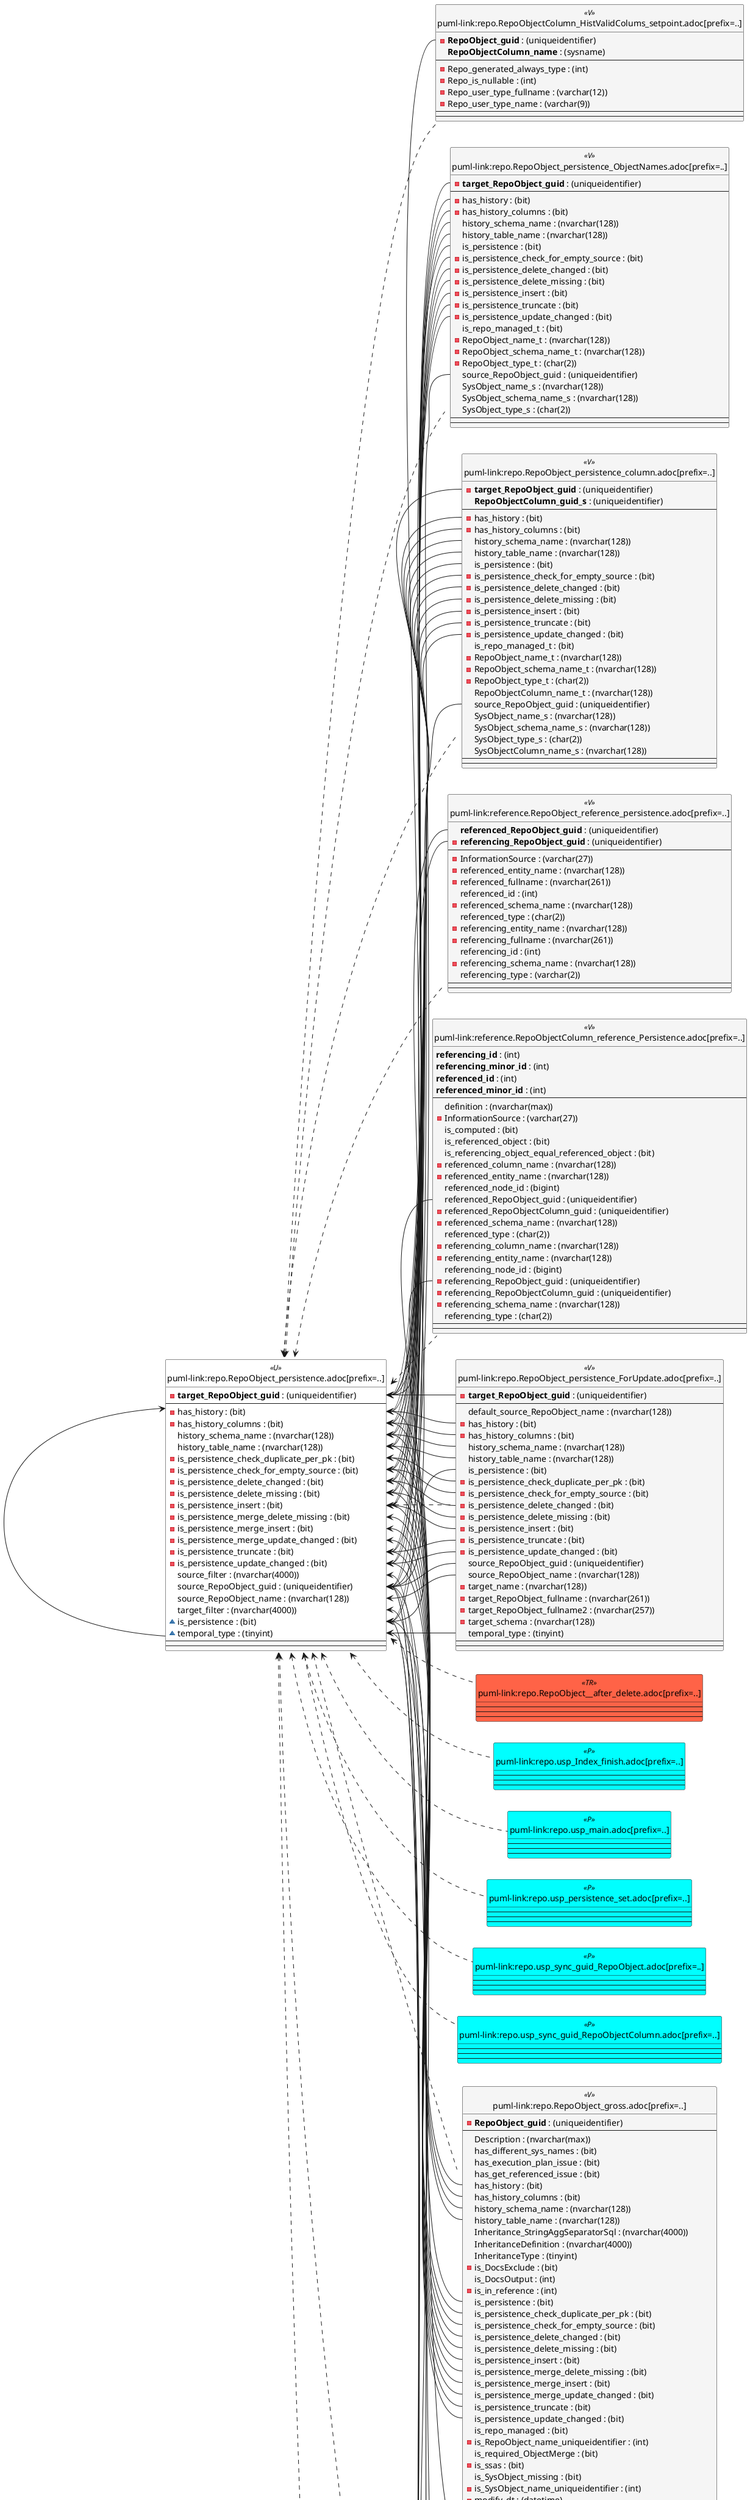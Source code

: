 @startuml
left to right direction
'top to bottom direction
hide circle
'avoide "." issues:
set namespaceSeparator none


skinparam class {
  BackgroundColor White
  BackgroundColor<<FN>> Yellow
  BackgroundColor<<FS>> Yellow
  BackgroundColor<<FT>> LightGray
  BackgroundColor<<IF>> Yellow
  BackgroundColor<<IS>> Yellow
  BackgroundColor<<P>> Aqua
  BackgroundColor<<PC>> Aqua
  BackgroundColor<<SN>> Yellow
  BackgroundColor<<SO>> SlateBlue
  BackgroundColor<<TF>> LightGray
  BackgroundColor<<TR>> Tomato
  BackgroundColor<<U>> White
  BackgroundColor<<V>> WhiteSmoke
  BackgroundColor<<X>> Aqua
}


entity "puml-link:reference.RepoObject_reference_persistence.adoc[prefix=..]" as reference.RepoObject_reference_persistence << V >> {
  **referenced_RepoObject_guid** : (uniqueidentifier)
  - **referencing_RepoObject_guid** : (uniqueidentifier)
  --
  - InformationSource : (varchar(27))
  - referenced_entity_name : (nvarchar(128))
  - referenced_fullname : (nvarchar(261))
  referenced_id : (int)
  - referenced_schema_name : (nvarchar(128))
  referenced_type : (char(2))
  - referencing_entity_name : (nvarchar(128))
  - referencing_fullname : (nvarchar(261))
  referencing_id : (int)
  - referencing_schema_name : (nvarchar(128))
  referencing_type : (varchar(2))
  --
  --
}

entity "puml-link:reference.RepoObject_reference_T_bidirectional.adoc[prefix=..]" as reference.RepoObject_reference_T_bidirectional << V >> {
  --
  referenced_entity_name : (nvarchar(128))
  - referenced_fullname : (nvarchar(261))
  - referenced_fullname2 : (nvarchar(257))
  referenced_is_persistence : (bit)
  - referenced_RepoObject_guid : (uniqueidentifier)
  referenced_schema_name : (nvarchar(128))
  referenced_source_RepoObject_guid : (uniqueidentifier)
  referenced_type : (char(2))
  referencing_entity_name : (nvarchar(128))
  - referencing_fullname : (nvarchar(261))
  - referencing_fullname2 : (nvarchar(257))
  referencing_is_persistence : (bit)
  - referencing_RepoObject_guid : (uniqueidentifier)
  referencing_schema_name : (nvarchar(128))
  referencing_source_RepoObject_guid : (uniqueidentifier)
  referencing_type : (varchar(2))
  --
  --
}

entity "puml-link:reference.RepoObjectColumn_reference_Persistence.adoc[prefix=..]" as reference.RepoObjectColumn_reference_Persistence << V >> {
  **referencing_id** : (int)
  **referencing_minor_id** : (int)
  **referenced_id** : (int)
  **referenced_minor_id** : (int)
  --
  definition : (nvarchar(max))
  - InformationSource : (varchar(27))
  is_computed : (bit)
  is_referenced_object : (bit)
  is_referencing_object_equal_referenced_object : (bit)
  - referenced_column_name : (nvarchar(128))
  - referenced_entity_name : (nvarchar(128))
  referenced_node_id : (bigint)
  referenced_RepoObject_guid : (uniqueidentifier)
  - referenced_RepoObjectColumn_guid : (uniqueidentifier)
  - referenced_schema_name : (nvarchar(128))
  referenced_type : (char(2))
  - referencing_column_name : (nvarchar(128))
  - referencing_entity_name : (nvarchar(128))
  referencing_node_id : (bigint)
  - referencing_RepoObject_guid : (uniqueidentifier)
  - referencing_RepoObjectColumn_guid : (uniqueidentifier)
  - referencing_schema_name : (nvarchar(128))
  referencing_type : (char(2))
  --
  --
}

entity "puml-link:repo.RepoObject__after_delete.adoc[prefix=..]" as repo.RepoObject__after_delete << TR >> {
  --
  --
  --
}

entity "puml-link:repo.RepoObject_gross.adoc[prefix=..]" as repo.RepoObject_gross << V >> {
  - **RepoObject_guid** : (uniqueidentifier)
  --
  Description : (nvarchar(max))
  has_different_sys_names : (bit)
  has_execution_plan_issue : (bit)
  has_get_referenced_issue : (bit)
  has_history : (bit)
  has_history_columns : (bit)
  history_schema_name : (nvarchar(128))
  history_table_name : (nvarchar(128))
  Inheritance_StringAggSeparatorSql : (nvarchar(4000))
  InheritanceDefinition : (nvarchar(4000))
  InheritanceType : (tinyint)
  - is_DocsExclude : (bit)
  is_DocsOutput : (int)
  - is_in_reference : (int)
  is_persistence : (bit)
  is_persistence_check_duplicate_per_pk : (bit)
  is_persistence_check_for_empty_source : (bit)
  is_persistence_delete_changed : (bit)
  is_persistence_delete_missing : (bit)
  is_persistence_insert : (bit)
  is_persistence_merge_delete_missing : (bit)
  is_persistence_merge_insert : (bit)
  is_persistence_merge_update_changed : (bit)
  is_persistence_truncate : (bit)
  is_persistence_update_changed : (bit)
  is_repo_managed : (bit)
  - is_RepoObject_name_uniqueidentifier : (int)
  is_required_ObjectMerge : (bit)
  - is_ssas : (bit)
  is_SysObject_missing : (bit)
  - is_SysObject_name_uniqueidentifier : (int)
  - modify_dt : (datetime)
  node_id : (bigint)
  persistence_source_RepoObject_fullname : (nvarchar(261))
  persistence_source_RepoObject_fullname2 : (nvarchar(257))
  persistence_source_RepoObject_guid : (uniqueidentifier)
  persistence_source_RepoObject_xref : (nvarchar(269))
  persistence_source_SysObject_fullname : (nvarchar(261))
  persistence_source_SysObject_fullname2 : (nvarchar(257))
  persistence_source_SysObject_xref : (nvarchar(269))
  pk_index_guid : (uniqueidentifier)
  pk_IndexPatternColumnDatatype : (nvarchar(4000))
  pk_IndexPatternColumnName : (nvarchar(4000))
  pk_IndexPatternColumnName_new : (nvarchar(4000))
  pk_IndexSemanticGroup : (nvarchar(512))
  Property_ms_description : (nvarchar(4000))
  Repo_history_table_guid : (uniqueidentifier)
  Repo_temporal_type : (tinyint)
  - RepoObject_fullname : (nvarchar(261))
  - RepoObject_fullname2 : (nvarchar(257))
  - RepoObject_name : (nvarchar(128))
  RepoObject_Referencing_Count : (int)
  - RepoObject_schema_name : (nvarchar(128))
  - RepoObject_type : (char(2))
  RepoObject_type_name : (nvarchar(128))
  source_filter : (nvarchar(4000))
  - SysObject_fullname : (nvarchar(261))
  - SysObject_fullname2 : (nvarchar(257))
  SysObject_id : (int)
  SysObject_modify_date : (datetime)
  - SysObject_name : (nvarchar(128))
  - SysObject_parent_object_id : (int)
  SysObject_query_executed_dt : (datetime)
  SysObject_query_plan : (xml)
  - SysObject_query_sql : (nvarchar(406))
  - SysObject_schema_name : (nvarchar(128))
  SysObject_type : (char(2))
  SysObject_type_name : (nvarchar(128))
  tables_dataCategory : (nvarchar(500))
  tables_description : (nvarchar(max))
  tables_isHidden : (nvarchar(500))
  target_filter : (nvarchar(4000))
  temporal_type : (tinyint)
  - usp_persistence_name : (nvarchar(140))
  usp_persistence_RepoObject_guid : (uniqueidentifier)
  --
  --
}

entity "puml-link:repo.RepoObject_persistence.adoc[prefix=..]" as repo.RepoObject_persistence << U >> {
  - **target_RepoObject_guid** : (uniqueidentifier)
  --
  - has_history : (bit)
  - has_history_columns : (bit)
  history_schema_name : (nvarchar(128))
  history_table_name : (nvarchar(128))
  - is_persistence_check_duplicate_per_pk : (bit)
  - is_persistence_check_for_empty_source : (bit)
  - is_persistence_delete_changed : (bit)
  - is_persistence_delete_missing : (bit)
  - is_persistence_insert : (bit)
  - is_persistence_merge_delete_missing : (bit)
  - is_persistence_merge_insert : (bit)
  - is_persistence_merge_update_changed : (bit)
  - is_persistence_truncate : (bit)
  - is_persistence_update_changed : (bit)
  source_filter : (nvarchar(4000))
  source_RepoObject_guid : (uniqueidentifier)
  source_RepoObject_name : (nvarchar(128))
  target_filter : (nvarchar(4000))
  ~ is_persistence : (bit)
  ~ temporal_type : (tinyint)
  --
  --
}

entity "puml-link:repo.RepoObject_persistence_column.adoc[prefix=..]" as repo.RepoObject_persistence_column << V >> {
  - **target_RepoObject_guid** : (uniqueidentifier)
  **RepoObjectColumn_guid_s** : (uniqueidentifier)
  --
  - has_history : (bit)
  - has_history_columns : (bit)
  history_schema_name : (nvarchar(128))
  history_table_name : (nvarchar(128))
  is_persistence : (bit)
  - is_persistence_check_for_empty_source : (bit)
  - is_persistence_delete_changed : (bit)
  - is_persistence_delete_missing : (bit)
  - is_persistence_insert : (bit)
  - is_persistence_truncate : (bit)
  - is_persistence_update_changed : (bit)
  is_repo_managed_t : (bit)
  - RepoObject_name_t : (nvarchar(128))
  - RepoObject_schema_name_t : (nvarchar(128))
  - RepoObject_type_t : (char(2))
  RepoObjectColumn_name_t : (nvarchar(128))
  source_RepoObject_guid : (uniqueidentifier)
  SysObject_name_s : (nvarchar(128))
  SysObject_schema_name_s : (nvarchar(128))
  SysObject_type_s : (char(2))
  SysObjectColumn_name_s : (nvarchar(128))
  --
  --
}

entity "puml-link:repo.RepoObject_persistence_ForUpdate.adoc[prefix=..]" as repo.RepoObject_persistence_ForUpdate << V >> {
  - **target_RepoObject_guid** : (uniqueidentifier)
  --
  default_source_RepoObject_name : (nvarchar(128))
  - has_history : (bit)
  - has_history_columns : (bit)
  history_schema_name : (nvarchar(128))
  history_table_name : (nvarchar(128))
  is_persistence : (bit)
  - is_persistence_check_duplicate_per_pk : (bit)
  - is_persistence_check_for_empty_source : (bit)
  - is_persistence_delete_changed : (bit)
  - is_persistence_delete_missing : (bit)
  - is_persistence_insert : (bit)
  - is_persistence_truncate : (bit)
  - is_persistence_update_changed : (bit)
  source_RepoObject_guid : (uniqueidentifier)
  source_RepoObject_name : (nvarchar(128))
  - target_name : (nvarchar(128))
  - target_RepoObject_fullname : (nvarchar(261))
  - target_RepoObject_fullname2 : (nvarchar(257))
  - target_schema : (nvarchar(128))
  temporal_type : (tinyint)
  --
  --
}

entity "puml-link:repo.RepoObject_persistence_ObjectNames.adoc[prefix=..]" as repo.RepoObject_persistence_ObjectNames << V >> {
  - **target_RepoObject_guid** : (uniqueidentifier)
  --
  - has_history : (bit)
  - has_history_columns : (bit)
  history_schema_name : (nvarchar(128))
  history_table_name : (nvarchar(128))
  is_persistence : (bit)
  - is_persistence_check_for_empty_source : (bit)
  - is_persistence_delete_changed : (bit)
  - is_persistence_delete_missing : (bit)
  - is_persistence_insert : (bit)
  - is_persistence_truncate : (bit)
  - is_persistence_update_changed : (bit)
  is_repo_managed_t : (bit)
  - RepoObject_name_t : (nvarchar(128))
  - RepoObject_schema_name_t : (nvarchar(128))
  - RepoObject_type_t : (char(2))
  source_RepoObject_guid : (uniqueidentifier)
  SysObject_name_s : (nvarchar(128))
  SysObject_schema_name_s : (nvarchar(128))
  SysObject_type_s : (char(2))
  --
  --
}

entity "puml-link:repo.RepoObjectColumn_gross.adoc[prefix=..]" as repo.RepoObjectColumn_gross << V >> {
  - **RepoObjectColumn_guid** : (uniqueidentifier)
  --
  - Column_name : (nvarchar(128))
  Description : (nvarchar(max))
  has_different_sys_names : (bit)
  has_get_referenced_issue : (bit)
  Inheritance_StringAggSeparatorSql : (nvarchar(4000))
  InheritanceDefinition : (nvarchar(4000))
  InheritanceType : (tinyint)
  is_persistence_no_check : (bit)
  is_persistence_no_include : (bit)
  is_persistence_no_update : (bit)
  is_query_plan_expression : (bit)
  is_repo_managed : (bit)
  - is_RepoObject_name_uniqueidentifier : (int)
  - is_RepoObjectColumn_name_uniqueidentifier : (int)
  is_required_ColumnMerge : (bit)
  - is_ssas : (bit)
  is_SysObject_missing : (bit)
  - is_SysObject_name_uniqueidentifier : (int)
  is_SysObjectColumn_missing : (bit)
  - is_SysObjectColumn_name_uniqueidentifier : (int)
  - modify_dt : (datetime)
  node_id : (bigint)
  persistence_source_RepoObject_guid : (uniqueidentifier)
  persistence_source_RepoObjectColumn_guid : (uniqueidentifier)
  pk_index_guid : (uniqueidentifier)
  Property_ms_description : (nvarchar(4000))
  Referencing_Count : (int)
  Repo_default_definition : (nvarchar(max))
  Repo_default_is_system_named : (bit)
  Repo_default_name : (nvarchar(128))
  Repo_definition : (nvarchar(max))
  - Repo_generated_always_type : (tinyint)
  Repo_graph_type : (int)
  Repo_increment_value : (sql_variant)
  - Repo_is_computed : (bit)
  - Repo_is_identity : (bit)
  Repo_is_nullable : (bit)
  Repo_is_persisted : (bit)
  Repo_seed_value : (sql_variant)
  Repo_user_type_fullname : (nvarchar(128))
  Repo_user_type_name : (nvarchar(128))
  Repo_uses_database_collation : (bit)
  - RepoObject_fullname : (nvarchar(261))
  - RepoObject_fullname2 : (nvarchar(257))
  - RepoObject_guid : (uniqueidentifier)
  - RepoObject_name : (nvarchar(128))
  RepoObject_Referencing_Count : (int)
  - RepoObject_schema_name : (nvarchar(128))
  - RepoObject_type : (char(2))
  RepoObjectColumn_column_id : (int)
  - RepoObjectColumn_fullname : (nvarchar(520))
  - RepoObjectColumn_fullname2 : (nvarchar(386))
  - RepoObjectColumn_name : (nvarchar(128))
  - SysObject_fullname : (nvarchar(261))
  - SysObject_fullname2 : (nvarchar(257))
  SysObject_id : (int)
  SysObject_modify_date : (datetime)
  - SysObject_name : (nvarchar(128))
  - SysObject_parent_object_id : (int)
  - SysObject_schema_name : (nvarchar(128))
  SysObject_type : (char(2))
  SysObjectColumn_column_id : (int)
  - SysObjectColumn_name : (nvarchar(128))
  tabcol_Description : (nvarchar(max))
  tabcol_DisplayFolder : (nvarchar(500))
  tabcol_Expression : (nvarchar(max))
  tabcol_FormatString : (nvarchar(500))
  - tabcol_IsHidden : (bit)
  - tabcol_IsKey : (bit)
  - tabcol_IsUnique : (bit)
  tabcol_SummarizeBy : (nvarchar(500))
  tabcol_Type : (nvarchar(500))
  --
  --
}

entity "puml-link:repo.RepoObjectColumn_HistValidColums_setpoint.adoc[prefix=..]" as repo.RepoObjectColumn_HistValidColums_setpoint << V >> {
  - **RepoObject_guid** : (uniqueidentifier)
  **RepoObjectColumn_name** : (sysname)
  --
  - Repo_generated_always_type : (int)
  - Repo_is_nullable : (int)
  - Repo_user_type_fullname : (varchar(12))
  - Repo_user_type_name : (varchar(9))
  --
  --
}

entity "puml-link:repo.usp_Index_finish.adoc[prefix=..]" as repo.usp_Index_finish << P >> {
  --
  --
  --
}

entity "puml-link:repo.usp_main.adoc[prefix=..]" as repo.usp_main << P >> {
  --
  --
  --
}

entity "puml-link:repo.usp_persistence_set.adoc[prefix=..]" as repo.usp_persistence_set << P >> {
  --
  --
  --
}

entity "puml-link:repo.usp_sync_guid_RepoObject.adoc[prefix=..]" as repo.usp_sync_guid_RepoObject << P >> {
  --
  --
  --
}

entity "puml-link:repo.usp_sync_guid_RepoObjectColumn.adoc[prefix=..]" as repo.usp_sync_guid_RepoObjectColumn << P >> {
  --
  --
  --
}

repo.RepoObject_persistence <.. repo.RepoObjectColumn_HistValidColums_setpoint
repo.RepoObject_persistence <.. repo.RepoObjectColumn_gross
repo.RepoObject_persistence <.. repo.RepoObject__after_delete
repo.RepoObject_persistence <.. repo.RepoObject_gross
repo.RepoObject_persistence <.. repo.RepoObject_persistence_ObjectNames
repo.RepoObject_persistence <.. repo.RepoObject_persistence_column
repo.RepoObject_persistence <.. reference.RepoObjectColumn_reference_Persistence
repo.RepoObject_persistence <.. reference.RepoObject_reference_persistence
repo.RepoObject_persistence <.. repo.usp_sync_guid_RepoObject
repo.RepoObject_persistence <.. repo.usp_sync_guid_RepoObjectColumn
repo.RepoObject_persistence <.. repo.usp_persistence_set
repo.RepoObject_persistence <.. repo.usp_main
repo.RepoObject_persistence <.. repo.RepoObject_persistence_ForUpdate
repo.RepoObject_persistence <.. repo.usp_Index_finish
repo.RepoObject_persistence <.. reference.RepoObject_reference_T_bidirectional
repo.RepoObject_persistence::has_history <-- repo.RepoObject_persistence_column::has_history
repo.RepoObject_persistence::has_history <-- repo.RepoObject_persistence_ObjectNames::has_history
repo.RepoObject_persistence::has_history <-- repo.RepoObject_persistence::temporal_type
repo.RepoObject_persistence::has_history <-- repo.RepoObject_gross::has_history
repo.RepoObject_persistence::has_history <-- repo.RepoObject_persistence_ForUpdate::has_history
repo.RepoObject_persistence::has_history_columns <-- repo.RepoObject_persistence_column::has_history_columns
repo.RepoObject_persistence::has_history_columns <-- repo.RepoObject_persistence_ObjectNames::has_history_columns
repo.RepoObject_persistence::has_history_columns <-- repo.RepoObject_gross::has_history_columns
repo.RepoObject_persistence::has_history_columns <-- repo.RepoObject_persistence_ForUpdate::has_history_columns
repo.RepoObject_persistence::history_schema_name <-- repo.RepoObject_persistence_column::history_schema_name
repo.RepoObject_persistence::history_schema_name <-- repo.RepoObject_persistence_ObjectNames::history_schema_name
repo.RepoObject_persistence::history_schema_name <-- repo.RepoObject_gross::history_schema_name
repo.RepoObject_persistence::history_schema_name <-- repo.RepoObject_persistence_ForUpdate::history_schema_name
repo.RepoObject_persistence::history_table_name <-- repo.RepoObject_persistence_column::history_table_name
repo.RepoObject_persistence::history_table_name <-- repo.RepoObject_persistence_ObjectNames::history_table_name
repo.RepoObject_persistence::history_table_name <-- repo.RepoObject_gross::history_table_name
repo.RepoObject_persistence::history_table_name <-- repo.RepoObject_persistence_ForUpdate::history_table_name
repo.RepoObject_persistence::is_persistence <-- repo.RepoObject_persistence_column::is_persistence
repo.RepoObject_persistence::is_persistence <-- repo.RepoObject_persistence_ObjectNames::is_persistence
repo.RepoObject_persistence::is_persistence <-- repo.RepoObject_gross::is_persistence
repo.RepoObject_persistence::is_persistence <-- repo.RepoObject_persistence_ForUpdate::is_persistence
repo.RepoObject_persistence::is_persistence <-- reference.RepoObject_reference_T_bidirectional::referenced_is_persistence
repo.RepoObject_persistence::is_persistence <-- reference.RepoObject_reference_T_bidirectional::referencing_is_persistence
repo.RepoObject_persistence::is_persistence_check_duplicate_per_pk <-- repo.RepoObject_gross::is_persistence_check_duplicate_per_pk
repo.RepoObject_persistence::is_persistence_check_duplicate_per_pk <-- repo.RepoObject_persistence_ForUpdate::is_persistence_check_duplicate_per_pk
repo.RepoObject_persistence::is_persistence_check_for_empty_source <-- repo.RepoObject_persistence_column::is_persistence_check_for_empty_source
repo.RepoObject_persistence::is_persistence_check_for_empty_source <-- repo.RepoObject_persistence_ObjectNames::is_persistence_check_for_empty_source
repo.RepoObject_persistence::is_persistence_check_for_empty_source <-- repo.RepoObject_gross::is_persistence_check_for_empty_source
repo.RepoObject_persistence::is_persistence_check_for_empty_source <-- repo.RepoObject_persistence_ForUpdate::is_persistence_check_for_empty_source
repo.RepoObject_persistence::is_persistence_delete_changed <-- repo.RepoObject_persistence_column::is_persistence_delete_changed
repo.RepoObject_persistence::is_persistence_delete_changed <-- repo.RepoObject_persistence_ObjectNames::is_persistence_delete_changed
repo.RepoObject_persistence::is_persistence_delete_changed <-- repo.RepoObject_gross::is_persistence_delete_changed
repo.RepoObject_persistence::is_persistence_delete_changed <-- repo.RepoObject_persistence_ForUpdate::is_persistence_delete_changed
repo.RepoObject_persistence::is_persistence_delete_missing <-- repo.RepoObject_persistence_column::is_persistence_delete_missing
repo.RepoObject_persistence::is_persistence_delete_missing <-- repo.RepoObject_persistence_ObjectNames::is_persistence_delete_missing
repo.RepoObject_persistence::is_persistence_delete_missing <-- repo.RepoObject_gross::is_persistence_delete_missing
repo.RepoObject_persistence::is_persistence_delete_missing <-- repo.RepoObject_persistence_ForUpdate::is_persistence_delete_missing
repo.RepoObject_persistence::is_persistence_insert <-- repo.RepoObject_persistence_column::is_persistence_insert
repo.RepoObject_persistence::is_persistence_insert <-- repo.RepoObject_persistence_ObjectNames::is_persistence_insert
repo.RepoObject_persistence::is_persistence_insert <-- repo.RepoObject_gross::is_persistence_insert
repo.RepoObject_persistence::is_persistence_insert <-- repo.RepoObject_persistence_ForUpdate::is_persistence_insert
repo.RepoObject_persistence::is_persistence_merge_delete_missing <-- repo.RepoObject_gross::is_persistence_merge_delete_missing
repo.RepoObject_persistence::is_persistence_merge_insert <-- repo.RepoObject_gross::is_persistence_merge_insert
repo.RepoObject_persistence::is_persistence_merge_update_changed <-- repo.RepoObject_gross::is_persistence_merge_update_changed
repo.RepoObject_persistence::is_persistence_truncate <-- repo.RepoObject_persistence_column::is_persistence_truncate
repo.RepoObject_persistence::is_persistence_truncate <-- repo.RepoObject_persistence_ObjectNames::is_persistence_truncate
repo.RepoObject_persistence::is_persistence_truncate <-- repo.RepoObject_gross::is_persistence_truncate
repo.RepoObject_persistence::is_persistence_truncate <-- repo.RepoObject_persistence_ForUpdate::is_persistence_truncate
repo.RepoObject_persistence::is_persistence_update_changed <-- repo.RepoObject_persistence_column::is_persistence_update_changed
repo.RepoObject_persistence::is_persistence_update_changed <-- repo.RepoObject_persistence_ObjectNames::is_persistence_update_changed
repo.RepoObject_persistence::is_persistence_update_changed <-- repo.RepoObject_gross::is_persistence_update_changed
repo.RepoObject_persistence::is_persistence_update_changed <-- repo.RepoObject_persistence_ForUpdate::is_persistence_update_changed
repo.RepoObject_persistence::source_filter <-- repo.RepoObject_gross::source_filter
repo.RepoObject_persistence::source_RepoObject_guid <-- reference.RepoObject_reference_persistence::referenced_RepoObject_guid
repo.RepoObject_persistence::source_RepoObject_guid <-- reference.RepoObjectColumn_reference_Persistence::referenced_RepoObject_guid
repo.RepoObject_persistence::source_RepoObject_guid <-- repo.RepoObject_persistence_column::source_RepoObject_guid
repo.RepoObject_persistence::source_RepoObject_guid <-- repo.RepoObject_persistence_ObjectNames::source_RepoObject_guid
repo.RepoObject_persistence::source_RepoObject_guid <-- repo.RepoObject_gross::persistence_source_RepoObject_guid
repo.RepoObject_persistence::source_RepoObject_guid <-- repo.RepoObject_persistence_ForUpdate::source_RepoObject_guid
repo.RepoObject_persistence::source_RepoObject_guid <-- reference.RepoObject_reference_T_bidirectional::referenced_source_RepoObject_guid
repo.RepoObject_persistence::source_RepoObject_guid <-- reference.RepoObject_reference_T_bidirectional::referencing_source_RepoObject_guid
repo.RepoObject_persistence::source_RepoObject_guid <-- repo.RepoObjectColumn_gross::persistence_source_RepoObject_guid
repo.RepoObject_persistence::source_RepoObject_name <-- repo.RepoObject_persistence_ForUpdate::source_RepoObject_name
repo.RepoObject_persistence::target_filter <-- repo.RepoObject_gross::target_filter
repo.RepoObject_persistence::target_RepoObject_guid <-- reference.RepoObject_reference_persistence::referencing_RepoObject_guid
repo.RepoObject_persistence::target_RepoObject_guid <-- reference.RepoObjectColumn_reference_Persistence::referencing_RepoObject_guid
repo.RepoObject_persistence::target_RepoObject_guid <-- repo.RepoObject_persistence_column::target_RepoObject_guid
repo.RepoObject_persistence::target_RepoObject_guid <-- repo.RepoObject_persistence_ObjectNames::target_RepoObject_guid
repo.RepoObject_persistence::target_RepoObject_guid <-- repo.RepoObjectColumn_HistValidColums_setpoint::RepoObject_guid
repo.RepoObject_persistence::target_RepoObject_guid <-- repo.RepoObject_persistence_ForUpdate::target_RepoObject_guid
repo.RepoObject_persistence::temporal_type <-- repo.RepoObject_gross::temporal_type
repo.RepoObject_persistence::temporal_type <-- repo.RepoObject_persistence_ForUpdate::temporal_type
footer
to view a reduced diagram in original size and to be able to click on the links:
open the diagram in a new tab via the Context menu.
end footer

@enduml

